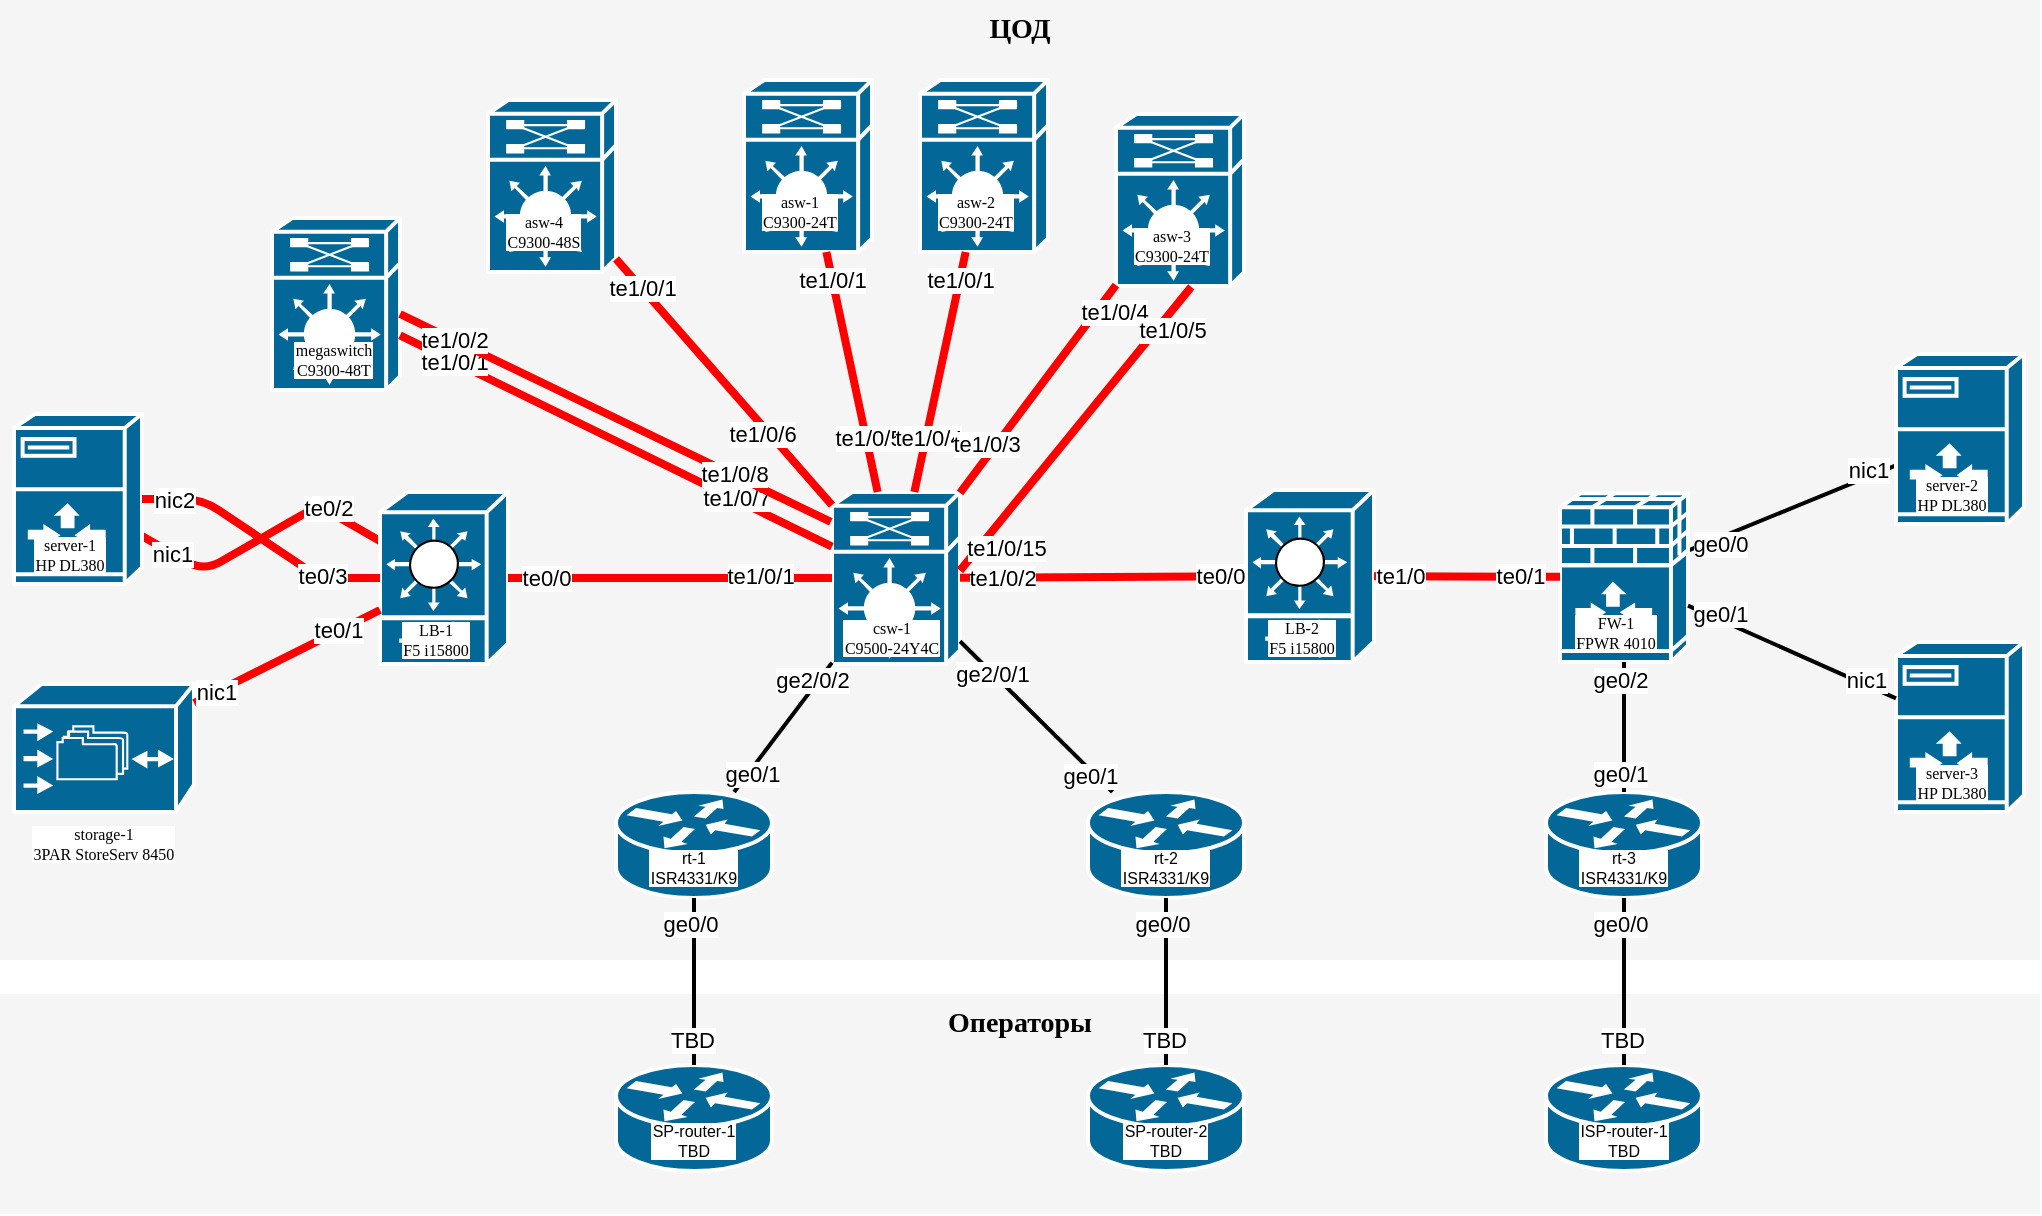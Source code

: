 <mxfile version="20.6.2" type="device"><diagram name="Page-1" id="c37626ed-c26b-45fb-9056-f9ebc6bb27b6"><mxGraphModel dx="1107" dy="545" grid="1" gridSize="10" guides="1" tooltips="1" connect="1" arrows="1" fold="1" page="1" pageScale="1" pageWidth="1169" pageHeight="827" background="none" math="0" shadow="0"><root><mxCell id="0"/><mxCell id="1" parent="0"/><mxCell id="VYZhUGUUAuglzrINPPdh-89" value="Операторы" style="whiteSpace=wrap;html=1;rounded=0;shadow=0;comic=0;strokeWidth=1;fontFamily=Verdana;fontSize=14;fillColor=#f5f5f5;strokeColor=none;verticalAlign=top;fontStyle=1;align=center;" vertex="1" parent="1"><mxGeometry x="40" y="640" width="1020" height="110" as="geometry"/></mxCell><mxCell id="1c7a67bf8fd3230f-83" value="ЦОД" style="whiteSpace=wrap;html=1;rounded=0;shadow=0;comic=0;strokeWidth=1;fontFamily=Verdana;fontSize=14;fillColor=#f5f5f5;strokeColor=none;verticalAlign=top;fontStyle=1;align=center;" parent="1" vertex="1"><mxGeometry x="40" y="143" width="1020" height="480" as="geometry"/></mxCell><object label="%Name%&#10;%Model%" Power="45" Model="C9300-24T" Power_max="250" placeholders="1" Name="asw-1" Height="1" id="1c7a67bf8fd3230f-2"><mxCell style="shape=mxgraph.cisco.misc.route_switch_processor;dashed=0;fillColor=#036897;strokeColor=#ffffff;strokeWidth=2;verticalLabelPosition=bottom;verticalAlign=top;rounded=0;shadow=0;comic=0;fontFamily=Verdana;fontSize=8;movableLabel=1;labelBackgroundColor=default;labelBorderColor=none;" parent="1" vertex="1"><mxGeometry x="412" y="183" width="64" height="86" as="geometry"><mxPoint x="-4" y="-36" as="offset"/></mxGeometry></mxCell></object><mxCell id="1c7a67bf8fd3230f-64" style="html=1;labelBackgroundColor=none;startFill=0;endArrow=none;endFill=0;strokeWidth=4;fontFamily=Verdana;fontSize=12;strokeColor=#FF0000;fillColor=#e51400;elbow=vertical;edgeStyle=isometricEdgeStyle;" parent="1" source="1c7a67bf8fd3230f-6" target="VYZhUGUUAuglzrINPPdh-29" edge="1"><mxGeometry relative="1" as="geometry"><mxPoint x="230" y="410.093" as="sourcePoint"/><mxPoint x="111" y="384.407" as="targetPoint"/></mxGeometry></mxCell><object label="%Interface%" placeholders="1" Interface="te0/2" Type="10GBaseSR" Media="MMF, Duplex LC" id="pVyVXhRQnFWiGD-vonVl-3"><mxCell style="edgeLabel;html=1;align=center;verticalAlign=middle;resizable=0;points=[];" parent="1c7a67bf8fd3230f-64" vertex="1" connectable="0"><mxGeometry x="-0.547" y="-1" relative="1" as="geometry"><mxPoint as="offset"/></mxGeometry></mxCell></object><object label="%Interface%" placeholders="1" Interface="nic1" Type="10GBaseSR" Media="MMF, Duplex LC" id="pVyVXhRQnFWiGD-vonVl-4"><mxCell style="edgeLabel;html=1;align=center;verticalAlign=middle;resizable=0;points=[];" parent="1c7a67bf8fd3230f-64" vertex="1" connectable="0"><mxGeometry x="0.75" relative="1" as="geometry"><mxPoint as="offset"/></mxGeometry></mxCell></object><object label="%Name%&#10;%Model%" placeholders="1" Power="300" Model="F5 i15800" Power_max="750" Name="LB-1" Height="1" id="1c7a67bf8fd3230f-6"><mxCell style="shape=mxgraph.cisco.switches.content_switch;dashed=0;fillColor=#036897;strokeColor=#ffffff;strokeWidth=2;verticalLabelPosition=middle;verticalAlign=middle;rounded=0;shadow=0;comic=0;fontFamily=Verdana;fontSize=8;movableLabel=1;labelBackgroundColor=default;labelPosition=center;align=center;" parent="1" vertex="1"><mxGeometry x="230" y="389" width="64" height="86" as="geometry"><mxPoint x="-4" y="31" as="offset"/></mxGeometry></mxCell></object><object label="%Name%&#10;%Model%" placeholders="1" Model="3PAR StoreServ 8450" Power="900" Power_max="1500" Name="storage-1" Height="2" id="1c7a67bf8fd3230f-8"><mxCell style="shape=mxgraph.cisco.storage.cisco_file_engine;dashed=0;fillColor=#036897;strokeColor=#ffffff;strokeWidth=2;verticalLabelPosition=bottom;verticalAlign=top;rounded=0;shadow=0;comic=0;fontFamily=Verdana;fontSize=8;movableLabel=1;labelBackgroundColor=default;" parent="1" vertex="1"><mxGeometry x="47" y="485" width="90" height="64" as="geometry"/></mxCell></object><mxCell id="1c7a67bf8fd3230f-43" style="edgeStyle=none;html=1;labelBackgroundColor=none;startFill=0;endArrow=none;endFill=0;strokeWidth=2;fontFamily=Verdana;fontSize=12;" parent="1" source="1c7a67bf8fd3230f-10" target="1c7a67bf8fd3230f-11" edge="1"><mxGeometry relative="1" as="geometry"/></mxCell><object label="%Interface%" Interface="ge0/0" Media="RJ45, UTP" Type="1000BaseT" placeholders="1" id="pVyVXhRQnFWiGD-vonVl-25"><mxCell style="edgeLabel;html=1;align=center;verticalAlign=middle;resizable=0;points=[];" parent="1c7a67bf8fd3230f-43" vertex="1" connectable="0"><mxGeometry x="-0.356" y="-3" relative="1" as="geometry"><mxPoint x="-19" y="7" as="offset"/></mxGeometry></mxCell></object><object label="%Interface%" Interface="nic1" Media="RJ45, UTP" Type="1000BaseT" placeholders="1" id="pVyVXhRQnFWiGD-vonVl-30"><mxCell style="edgeLabel;html=1;align=center;verticalAlign=middle;resizable=0;points=[];" parent="1c7a67bf8fd3230f-43" vertex="1" connectable="0"><mxGeometry x="0.566" y="-1" relative="1" as="geometry"><mxPoint x="8" y="-8" as="offset"/></mxGeometry></mxCell></object><object label="%Name%&#10;%Model%" Model="FPWR 4010" Power="300" Power_max="650" placeholders="1" Name="FW-1" Height="1" id="1c7a67bf8fd3230f-10"><mxCell style="shape=mxgraph.cisco.security.ios_firewall;dashed=0;fillColor=#036897;strokeColor=#ffffff;strokeWidth=2;verticalLabelPosition=middle;verticalAlign=middle;rounded=0;shadow=0;comic=0;fontFamily=Verdana;fontSize=8;labelBackgroundColor=default;movableLabel=1;labelPosition=center;align=center;" parent="1" vertex="1"><mxGeometry x="820" y="389" width="64" height="85" as="geometry"><mxPoint x="-4" y="28" as="offset"/></mxGeometry></mxCell></object><object label="%Name%&#10;%Model%" placeholders="1" Model="HP DL380" Power="450" Power_max="800" Name="server-2" Height="2" id="1c7a67bf8fd3230f-11"><mxCell style="shape=mxgraph.cisco.servers.server_with_router;dashed=0;fillColor=#036897;strokeColor=#ffffff;strokeWidth=2;verticalLabelPosition=middle;verticalAlign=middle;rounded=0;shadow=0;comic=0;fontFamily=Verdana;fontSize=8;labelPosition=center;align=center;labelBackgroundColor=default;movableLabel=1;" parent="1" vertex="1"><mxGeometry x="988" y="320" width="64" height="85" as="geometry"><mxPoint x="-4" y="28" as="offset"/></mxGeometry></mxCell></object><object label="%Name%&#10;%Model%" Model="ISR4331/K9" Power="60" Power_max="350" Height="1" placeholders="1" Name="rt-1" id="1c7a67bf8fd3230f-46"><mxCell style="shape=mxgraph.cisco.routers.router;dashed=0;fillColor=#036897;strokeColor=#ffffff;strokeWidth=2;verticalLabelPosition=bottom;verticalAlign=top;rounded=0;shadow=0;comic=0;fontFamily=Helvetica;fontSize=8;movableLabel=1;labelBackgroundColor=default;" parent="1" vertex="1"><mxGeometry x="348" y="539" width="78" height="53" as="geometry"><mxPoint y="-31" as="offset"/></mxGeometry></mxCell></object><object label="%Name%&#10;%Model%" Power="45" Model="C9300-24T" Power_max="250" placeholders="1" Name="asw-2" Height="1" id="VYZhUGUUAuglzrINPPdh-13"><mxCell style="shape=mxgraph.cisco.misc.route_switch_processor;dashed=0;fillColor=#036897;strokeColor=#ffffff;strokeWidth=2;verticalLabelPosition=bottom;verticalAlign=top;rounded=0;shadow=0;comic=0;fontFamily=Verdana;fontSize=8;movableLabel=1;labelBackgroundColor=default;labelBorderColor=none;html=0;" vertex="1" parent="1"><mxGeometry x="500" y="183" width="64" height="86" as="geometry"><mxPoint x="-4" y="-36" as="offset"/></mxGeometry></mxCell></object><object label="%Name%&#10;%Model%" Power="45" Model="C9300-24T" Power_max="250" placeholders="1" Name="asw-3" Height="1" id="VYZhUGUUAuglzrINPPdh-14"><mxCell style="shape=mxgraph.cisco.misc.route_switch_processor;dashed=0;fillColor=#036897;strokeColor=#ffffff;strokeWidth=2;verticalLabelPosition=bottom;verticalAlign=top;rounded=0;shadow=0;comic=0;fontFamily=Verdana;fontSize=8;movableLabel=1;labelBackgroundColor=default;labelBorderColor=none;html=0;" vertex="1" parent="1"><mxGeometry x="598" y="200" width="64" height="86" as="geometry"><mxPoint x="-4" y="-36" as="offset"/></mxGeometry></mxCell></object><object label="%Name%&#10;%Model%" Power="80" Model="C9300-48S" Power_max="250" placeholders="1" Name="asw-4" Height="1" id="VYZhUGUUAuglzrINPPdh-15"><mxCell style="shape=mxgraph.cisco.misc.route_switch_processor;dashed=0;fillColor=#036897;strokeColor=#ffffff;strokeWidth=2;verticalLabelPosition=bottom;verticalAlign=top;rounded=0;shadow=0;comic=0;fontFamily=Verdana;fontSize=8;movableLabel=1;labelBackgroundColor=default;labelBorderColor=none;html=0;" vertex="1" parent="1"><mxGeometry x="284" y="193" width="64" height="86" as="geometry"><mxPoint x="-4" y="-36" as="offset"/></mxGeometry></mxCell></object><object label="%Name%&#10;%Model%" Power="120" Model="C9500-24Y4C" Power_max="650" placeholders="1" Name="csw-1" Height="1" id="VYZhUGUUAuglzrINPPdh-16"><mxCell style="shape=mxgraph.cisco.misc.route_switch_processor;dashed=0;fillColor=#036897;strokeColor=#ffffff;strokeWidth=2;verticalLabelPosition=middle;verticalAlign=middle;rounded=0;shadow=0;comic=0;fontFamily=Verdana;fontSize=8;movableLabel=1;labelBackgroundColor=default;labelBorderColor=none;html=0;labelPosition=center;align=center;" vertex="1" parent="1"><mxGeometry x="456" y="389" width="64" height="86" as="geometry"><mxPoint x="-2" y="30" as="offset"/></mxGeometry></mxCell></object><object label="%Name%&#10;%Model%" Model="ISR4331/K9" Power="60" Power_max="350" Height="1" placeholders="1" Name="rt-2" id="VYZhUGUUAuglzrINPPdh-19"><mxCell style="shape=mxgraph.cisco.routers.router;dashed=0;fillColor=#036897;strokeColor=#ffffff;strokeWidth=2;verticalLabelPosition=bottom;verticalAlign=top;rounded=0;shadow=0;comic=0;fontFamily=Helvetica;fontSize=8;movableLabel=1;labelBackgroundColor=default;labelBorderColor=none;html=0;" vertex="1" parent="1"><mxGeometry x="584" y="539" width="78" height="53" as="geometry"><mxPoint y="-31" as="offset"/></mxGeometry></mxCell></object><object label="%Name%&#10;%Model%" Model="ISR4331/K9" Power="60" Power_max="350" Height="1" placeholders="1" Name="rt-3" id="VYZhUGUUAuglzrINPPdh-20"><mxCell style="shape=mxgraph.cisco.routers.router;dashed=0;fillColor=#036897;strokeColor=#ffffff;strokeWidth=2;verticalLabelPosition=bottom;verticalAlign=top;rounded=0;shadow=0;comic=0;fontFamily=Helvetica;fontSize=8;movableLabel=1;labelBackgroundColor=default;labelBorderColor=none;html=0;" vertex="1" parent="1"><mxGeometry x="813" y="539" width="78" height="53" as="geometry"><mxPoint y="-31" as="offset"/></mxGeometry></mxCell></object><object label="%Name%&#10;%Model%" Model="TBD" Power="TBD" Power_max="TBD" Height="TBD" placeholders="1" Name="SP-router-1" id="VYZhUGUUAuglzrINPPdh-22"><mxCell style="shape=mxgraph.cisco.routers.router;dashed=0;fillColor=#036897;strokeColor=#ffffff;strokeWidth=2;verticalLabelPosition=bottom;verticalAlign=top;rounded=0;shadow=0;comic=0;fontFamily=Helvetica;fontSize=8;movableLabel=1;labelBackgroundColor=default;labelBorderColor=none;html=0;" vertex="1" parent="1"><mxGeometry x="348" y="675.5" width="78" height="53" as="geometry"><mxPoint y="-31" as="offset"/></mxGeometry></mxCell></object><object label="%Name%&#10;%Model%" Model="TBD" Power="TBD" Power_max="TBD" Height="TBD" placeholders="1" Name="SP-router-2" id="VYZhUGUUAuglzrINPPdh-23"><mxCell style="shape=mxgraph.cisco.routers.router;dashed=0;fillColor=#036897;strokeColor=#ffffff;strokeWidth=2;verticalLabelPosition=bottom;verticalAlign=top;rounded=0;shadow=0;comic=0;fontFamily=Helvetica;fontSize=8;movableLabel=1;labelBackgroundColor=default;labelBorderColor=none;html=0;" vertex="1" parent="1"><mxGeometry x="584" y="675.5" width="78" height="53" as="geometry"><mxPoint y="-31" as="offset"/></mxGeometry></mxCell></object><object label="%Name%&#10;%Model%" Model="TBD" Power="TBD" Power_max="TBD" Height="TBD" placeholders="1" Name="ISP-router-1" id="VYZhUGUUAuglzrINPPdh-24"><mxCell style="shape=mxgraph.cisco.routers.router;dashed=0;fillColor=#036897;strokeColor=#ffffff;strokeWidth=2;verticalLabelPosition=bottom;verticalAlign=top;rounded=0;shadow=0;comic=0;fontFamily=Helvetica;fontSize=8;movableLabel=1;labelBackgroundColor=default;labelBorderColor=none;html=0;" vertex="1" parent="1"><mxGeometry x="813" y="675.5" width="78" height="53" as="geometry"><mxPoint y="-31" as="offset"/></mxGeometry></mxCell></object><object label="%Name%&#10;%Model%" placeholders="1" Power="300" Model="F5 i15800" Power_max="750" Name="LB-2" Height="1" id="VYZhUGUUAuglzrINPPdh-25"><mxCell style="shape=mxgraph.cisco.switches.content_switch;dashed=0;fillColor=#036897;strokeColor=#ffffff;strokeWidth=2;verticalLabelPosition=middle;verticalAlign=middle;rounded=0;shadow=0;comic=0;fontFamily=Verdana;fontSize=8;movableLabel=1;labelBackgroundColor=default;labelPosition=center;align=center;" vertex="1" parent="1"><mxGeometry x="663" y="388" width="64" height="86" as="geometry"><mxPoint x="-4" y="31" as="offset"/></mxGeometry></mxCell></object><object label="%Name%&#10;%Model%" placeholders="1" Model="HP DL380" Power="450" Power_max="800" Name="server-3" Height="2" id="VYZhUGUUAuglzrINPPdh-27"><mxCell style="shape=mxgraph.cisco.servers.server_with_router;dashed=0;fillColor=#036897;strokeColor=#ffffff;strokeWidth=2;verticalLabelPosition=middle;verticalAlign=middle;rounded=0;shadow=0;comic=0;fontFamily=Verdana;fontSize=8;labelPosition=center;align=center;labelBackgroundColor=default;movableLabel=1;" vertex="1" parent="1"><mxGeometry x="988" y="464.0" width="64" height="85" as="geometry"><mxPoint x="-4" y="28" as="offset"/></mxGeometry></mxCell></object><object label="%Name%&#10;%Model%" Power="80" Model="C9300-48T" Power_max="450" placeholders="1" Name="megaswitch" Height="1" id="VYZhUGUUAuglzrINPPdh-28"><mxCell style="shape=mxgraph.cisco.misc.route_switch_processor;dashed=0;fillColor=#036897;strokeColor=#ffffff;strokeWidth=2;verticalLabelPosition=middle;verticalAlign=middle;rounded=0;shadow=0;comic=0;fontFamily=Verdana;fontSize=8;movableLabel=1;labelBackgroundColor=default;labelBorderColor=none;html=0;labelPosition=center;align=center;" vertex="1" parent="1"><mxGeometry x="176" y="252" width="64" height="86" as="geometry"><mxPoint x="-1" y="28" as="offset"/></mxGeometry></mxCell></object><object label="%Name%&#10;%Model%" placeholders="1" Model="HP DL380" Power="450" Power_max="800" Name="server-1" Height="2" id="VYZhUGUUAuglzrINPPdh-29"><mxCell style="shape=mxgraph.cisco.servers.server_with_router;dashed=0;fillColor=#036897;strokeColor=#ffffff;strokeWidth=2;verticalLabelPosition=middle;verticalAlign=middle;rounded=0;shadow=0;comic=0;fontFamily=Verdana;fontSize=8;labelPosition=center;align=center;labelBackgroundColor=default;movableLabel=1;labelBorderColor=none;html=0;" vertex="1" parent="1"><mxGeometry x="47" y="350.0" width="64" height="85" as="geometry"><mxPoint x="-4" y="28" as="offset"/></mxGeometry></mxCell></object><mxCell id="VYZhUGUUAuglzrINPPdh-33" style="edgeStyle=none;html=1;labelBackgroundColor=none;startFill=0;endArrow=none;endFill=0;strokeWidth=4;fontFamily=Verdana;fontSize=12;strokeColor=#FF0000;fillColor=#e51400;rounded=0;" edge="1" parent="1" source="1c7a67bf8fd3230f-6" target="1c7a67bf8fd3230f-8"><mxGeometry relative="1" as="geometry"><mxPoint x="280" y="513.406" as="sourcePoint"/><mxPoint x="142" y="513" as="targetPoint"/></mxGeometry></mxCell><object label="%Interface%" placeholders="1" Interface="te0/1" Type="10GBaseSR" Media="MMF, Duplex LC" id="VYZhUGUUAuglzrINPPdh-34"><mxCell style="edgeLabel;html=1;align=center;verticalAlign=middle;resizable=0;points=[];labelBackgroundColor=default;labelBorderColor=none;fontFamily=Helvetica;fontSize=11;" vertex="1" connectable="0" parent="VYZhUGUUAuglzrINPPdh-33"><mxGeometry x="-0.547" y="-1" relative="1" as="geometry"><mxPoint as="offset"/></mxGeometry></mxCell></object><object label="%Interface%" placeholders="1" Interface="nic1" Type="10GBaseSR" Media="MMF, Duplex LC" id="VYZhUGUUAuglzrINPPdh-35"><mxCell style="edgeLabel;html=1;align=center;verticalAlign=middle;resizable=0;points=[];labelBackgroundColor=default;labelBorderColor=none;fontFamily=Helvetica;fontSize=11;" vertex="1" connectable="0" parent="VYZhUGUUAuglzrINPPdh-33"><mxGeometry x="0.767" relative="1" as="geometry"><mxPoint as="offset"/></mxGeometry></mxCell></object><mxCell id="VYZhUGUUAuglzrINPPdh-36" style="edgeStyle=none;html=1;labelBackgroundColor=none;startFill=0;endArrow=none;endFill=0;strokeWidth=4;fontFamily=Verdana;fontSize=12;strokeColor=#FF0000;fillColor=#e51400;rounded=0;entryX=1;entryY=0.5;entryDx=0;entryDy=0;entryPerimeter=0;exitX=0;exitY=0.5;exitDx=0;exitDy=0;exitPerimeter=0;" edge="1" parent="1" source="VYZhUGUUAuglzrINPPdh-16" target="1c7a67bf8fd3230f-6"><mxGeometry relative="1" as="geometry"><mxPoint x="456.384" y="449.008" as="sourcePoint"/><mxPoint x="295.024" y="413.834" as="targetPoint"/></mxGeometry></mxCell><object label="%Interface%" placeholders="1" Interface="te1/0/1" Type="10GBaseSR" Media="MMF, Duplex LC" id="VYZhUGUUAuglzrINPPdh-37"><mxCell style="edgeLabel;html=1;align=center;verticalAlign=middle;resizable=0;points=[];labelBackgroundColor=default;labelBorderColor=none;fontFamily=Helvetica;fontSize=11;" vertex="1" connectable="0" parent="VYZhUGUUAuglzrINPPdh-36"><mxGeometry x="-0.547" y="-1" relative="1" as="geometry"><mxPoint as="offset"/></mxGeometry></mxCell></object><object label="%Interface%" placeholders="1" Interface="te0/0" Type="10GBaseSR" Media="MMF, Duplex LC" id="VYZhUGUUAuglzrINPPdh-38"><mxCell style="edgeLabel;html=1;align=center;verticalAlign=middle;resizable=0;points=[];labelBackgroundColor=default;labelBorderColor=none;fontFamily=Helvetica;fontSize=11;" vertex="1" connectable="0" parent="VYZhUGUUAuglzrINPPdh-36"><mxGeometry x="0.767" relative="1" as="geometry"><mxPoint as="offset"/></mxGeometry></mxCell></object><mxCell id="VYZhUGUUAuglzrINPPdh-39" style="edgeStyle=none;html=1;labelBackgroundColor=none;startFill=0;endArrow=none;endFill=0;strokeWidth=4;fontFamily=Verdana;fontSize=12;strokeColor=#FF0000;fillColor=#e51400;rounded=0;" edge="1" parent="1" source="VYZhUGUUAuglzrINPPdh-16" target="VYZhUGUUAuglzrINPPdh-28"><mxGeometry relative="1" as="geometry"><mxPoint x="394" y="393.406" as="sourcePoint"/><mxPoint x="256" y="393" as="targetPoint"/></mxGeometry></mxCell><object label="%Interface%" placeholders="1" Interface="te1/0/7" Type="10GBaseSR" Media="MMF, Duplex LC" id="VYZhUGUUAuglzrINPPdh-40"><mxCell style="edgeLabel;html=1;align=center;verticalAlign=middle;resizable=0;points=[];labelBackgroundColor=default;labelBorderColor=none;fontFamily=Helvetica;fontSize=11;" vertex="1" connectable="0" parent="VYZhUGUUAuglzrINPPdh-39"><mxGeometry x="-0.547" y="-1" relative="1" as="geometry"><mxPoint as="offset"/></mxGeometry></mxCell></object><object label="%Interface%" placeholders="1" Interface="te1/0/1" Type="10GBaseSR" Media="MMF, Duplex LC" id="VYZhUGUUAuglzrINPPdh-41"><mxCell style="edgeLabel;html=1;align=center;verticalAlign=middle;resizable=0;points=[];labelBackgroundColor=default;labelBorderColor=none;fontFamily=Helvetica;fontSize=11;" vertex="1" connectable="0" parent="VYZhUGUUAuglzrINPPdh-39"><mxGeometry x="0.75" relative="1" as="geometry"><mxPoint as="offset"/></mxGeometry></mxCell></object><mxCell id="VYZhUGUUAuglzrINPPdh-42" style="edgeStyle=none;html=1;labelBackgroundColor=none;startFill=0;endArrow=none;endFill=0;strokeWidth=4;fontFamily=Verdana;fontSize=12;strokeColor=#FF0000;fillColor=#e51400;rounded=0;" edge="1" parent="1" source="VYZhUGUUAuglzrINPPdh-16" target="VYZhUGUUAuglzrINPPdh-15"><mxGeometry relative="1" as="geometry"><mxPoint x="406" y="343" as="sourcePoint"/><mxPoint x="306" y="313" as="targetPoint"/></mxGeometry></mxCell><object label="%Interface%" placeholders="1" Interface="te1/0/6" Type="10GBaseSR" Media="MMF, Duplex LC" id="VYZhUGUUAuglzrINPPdh-43"><mxCell style="edgeLabel;html=1;align=center;verticalAlign=middle;resizable=0;points=[];labelBackgroundColor=default;labelBorderColor=none;fontFamily=Helvetica;fontSize=11;" vertex="1" connectable="0" parent="VYZhUGUUAuglzrINPPdh-42"><mxGeometry x="-0.547" y="-1" relative="1" as="geometry"><mxPoint x="-12" y="-7" as="offset"/></mxGeometry></mxCell></object><object label="%Interface%" placeholders="1" Interface="te1/0/1" Type="10GBaseSR" Media="MMF, Duplex LC" id="VYZhUGUUAuglzrINPPdh-44"><mxCell style="edgeLabel;html=1;align=center;verticalAlign=middle;resizable=0;points=[];labelBackgroundColor=default;labelBorderColor=none;fontFamily=Helvetica;fontSize=11;" vertex="1" connectable="0" parent="VYZhUGUUAuglzrINPPdh-42"><mxGeometry x="0.767" relative="1" as="geometry"><mxPoint as="offset"/></mxGeometry></mxCell></object><mxCell id="VYZhUGUUAuglzrINPPdh-45" style="edgeStyle=none;html=1;labelBackgroundColor=none;startFill=0;endArrow=none;endFill=0;strokeWidth=4;fontFamily=Verdana;fontSize=12;strokeColor=#FF0000;fillColor=#e51400;rounded=0;" edge="1" parent="1" source="VYZhUGUUAuglzrINPPdh-16" target="1c7a67bf8fd3230f-2"><mxGeometry relative="1" as="geometry"><mxPoint x="454" y="323.406" as="sourcePoint"/><mxPoint x="316" y="323" as="targetPoint"/></mxGeometry></mxCell><object label="%Interface%" placeholders="1" Interface="te1/0/5" Type="10GBaseSR" Media="MMF, Duplex LC" id="VYZhUGUUAuglzrINPPdh-46"><mxCell style="edgeLabel;html=1;align=center;verticalAlign=middle;resizable=0;points=[];labelBackgroundColor=default;labelBorderColor=none;fontFamily=Helvetica;fontSize=11;" vertex="1" connectable="0" parent="VYZhUGUUAuglzrINPPdh-45"><mxGeometry x="-0.547" y="-1" relative="1" as="geometry"><mxPoint as="offset"/></mxGeometry></mxCell></object><object label="%Interface%" placeholders="1" Interface="te1/0/1" Type="10GBaseSR" Media="MMF, Duplex LC" id="VYZhUGUUAuglzrINPPdh-47"><mxCell style="edgeLabel;html=1;align=center;verticalAlign=middle;resizable=0;points=[];labelBackgroundColor=default;labelBorderColor=none;fontFamily=Helvetica;fontSize=11;" vertex="1" connectable="0" parent="VYZhUGUUAuglzrINPPdh-45"><mxGeometry x="0.767" relative="1" as="geometry"><mxPoint as="offset"/></mxGeometry></mxCell></object><mxCell id="VYZhUGUUAuglzrINPPdh-48" style="edgeStyle=none;html=1;labelBackgroundColor=none;startFill=0;endArrow=none;endFill=0;strokeWidth=4;fontFamily=Verdana;fontSize=12;strokeColor=#FF0000;fillColor=#e51400;rounded=0;" edge="1" parent="1" source="VYZhUGUUAuglzrINPPdh-16" target="VYZhUGUUAuglzrINPPdh-13"><mxGeometry relative="1" as="geometry"><mxPoint x="506" y="393" as="sourcePoint"/><mxPoint x="486" y="323" as="targetPoint"/></mxGeometry></mxCell><object label="%Interface%" placeholders="1" Interface="te1/0/4" Type="10GBaseSR" Media="MMF, Duplex LC" id="VYZhUGUUAuglzrINPPdh-49"><mxCell style="edgeLabel;html=1;align=center;verticalAlign=middle;resizable=0;points=[];labelBackgroundColor=default;labelBorderColor=none;fontFamily=Helvetica;fontSize=11;" vertex="1" connectable="0" parent="VYZhUGUUAuglzrINPPdh-48"><mxGeometry x="-0.547" y="-1" relative="1" as="geometry"><mxPoint as="offset"/></mxGeometry></mxCell></object><object label="%Interface%" placeholders="1" Interface="te1/0/1" Type="10GBaseSR" Media="MMF, Duplex LC" id="VYZhUGUUAuglzrINPPdh-50"><mxCell style="edgeLabel;html=1;align=center;verticalAlign=middle;resizable=0;points=[];labelBackgroundColor=default;labelBorderColor=none;fontFamily=Helvetica;fontSize=11;" vertex="1" connectable="0" parent="VYZhUGUUAuglzrINPPdh-48"><mxGeometry x="0.767" relative="1" as="geometry"><mxPoint as="offset"/></mxGeometry></mxCell></object><mxCell id="VYZhUGUUAuglzrINPPdh-51" style="edgeStyle=none;html=1;labelBackgroundColor=none;startFill=0;endArrow=none;endFill=0;strokeWidth=4;fontFamily=Verdana;fontSize=12;strokeColor=#FF0000;fillColor=#e51400;rounded=0;" edge="1" parent="1" source="VYZhUGUUAuglzrINPPdh-14" target="VYZhUGUUAuglzrINPPdh-16"><mxGeometry relative="1" as="geometry"><mxPoint x="744" y="373.406" as="sourcePoint"/><mxPoint x="606" y="373" as="targetPoint"/></mxGeometry></mxCell><object label="%Interface%" placeholders="1" Interface="te1/0/4" Type="10GBaseSR" Media="MMF, Duplex LC" id="VYZhUGUUAuglzrINPPdh-52"><mxCell style="edgeLabel;html=1;align=center;verticalAlign=middle;resizable=0;points=[];labelBackgroundColor=default;labelBorderColor=none;fontFamily=Helvetica;fontSize=11;" vertex="1" connectable="0" parent="VYZhUGUUAuglzrINPPdh-51"><mxGeometry x="-0.547" y="-1" relative="1" as="geometry"><mxPoint x="17" y="-10" as="offset"/></mxGeometry></mxCell></object><object label="%Interface%" placeholders="1" Interface="te1/0/3" Type="10GBaseSR" Media="MMF, Duplex LC" id="VYZhUGUUAuglzrINPPdh-53"><mxCell style="edgeLabel;html=1;align=center;verticalAlign=middle;resizable=0;points=[];labelBackgroundColor=default;labelBorderColor=none;fontFamily=Helvetica;fontSize=11;" vertex="1" connectable="0" parent="VYZhUGUUAuglzrINPPdh-51"><mxGeometry x="0.767" relative="1" as="geometry"><mxPoint x="4" y="-12" as="offset"/></mxGeometry></mxCell></object><mxCell id="VYZhUGUUAuglzrINPPdh-54" style="edgeStyle=none;html=1;labelBackgroundColor=none;startFill=0;endArrow=none;endFill=0;strokeWidth=4;fontFamily=Verdana;fontSize=12;strokeColor=#FF0000;fillColor=#e51400;rounded=0;" edge="1" parent="1" source="VYZhUGUUAuglzrINPPdh-25" target="VYZhUGUUAuglzrINPPdh-16"><mxGeometry relative="1" as="geometry"><mxPoint x="674" y="423.406" as="sourcePoint"/><mxPoint x="536" y="423" as="targetPoint"/></mxGeometry></mxCell><object label="%Interface%" placeholders="1" Interface="te0/0" Type="10GBaseSR" Media="MMF, Duplex LC" id="VYZhUGUUAuglzrINPPdh-55"><mxCell style="edgeLabel;html=1;align=center;verticalAlign=middle;resizable=0;points=[];labelBackgroundColor=default;labelBorderColor=none;fontFamily=Helvetica;fontSize=11;" vertex="1" connectable="0" parent="VYZhUGUUAuglzrINPPdh-54"><mxGeometry x="-0.547" y="-1" relative="1" as="geometry"><mxPoint x="19" as="offset"/></mxGeometry></mxCell></object><object label="%Interface%" placeholders="1" Interface="te1/0/2" Type="10GBaseSR" Media="MMF, Duplex LC" id="VYZhUGUUAuglzrINPPdh-56"><mxCell style="edgeLabel;html=1;align=center;verticalAlign=middle;resizable=0;points=[];labelBackgroundColor=default;labelBorderColor=none;fontFamily=Helvetica;fontSize=11;" vertex="1" connectable="0" parent="VYZhUGUUAuglzrINPPdh-54"><mxGeometry x="0.767" relative="1" as="geometry"><mxPoint x="4" as="offset"/></mxGeometry></mxCell></object><mxCell id="VYZhUGUUAuglzrINPPdh-57" style="edgeStyle=none;html=1;labelBackgroundColor=none;startFill=0;endArrow=none;endFill=0;strokeWidth=4;fontFamily=Verdana;fontSize=12;strokeColor=#FF0000;fillColor=#e51400;rounded=0;" edge="1" parent="1" source="1c7a67bf8fd3230f-10" target="VYZhUGUUAuglzrINPPdh-25"><mxGeometry relative="1" as="geometry"><mxPoint x="871" y="363.406" as="sourcePoint"/><mxPoint x="733" y="363" as="targetPoint"/></mxGeometry></mxCell><object label="%Interface%" placeholders="1" Interface="te0/1" Type="10GBaseSR" Media="MMF, Duplex LC" id="VYZhUGUUAuglzrINPPdh-58"><mxCell style="edgeLabel;html=1;align=center;verticalAlign=middle;resizable=0;points=[];labelBackgroundColor=default;labelBorderColor=none;fontFamily=Helvetica;fontSize=11;" vertex="1" connectable="0" parent="VYZhUGUUAuglzrINPPdh-57"><mxGeometry x="-0.547" y="-1" relative="1" as="geometry"><mxPoint x="1" as="offset"/></mxGeometry></mxCell></object><object label="%Interface%" placeholders="1" Interface="te1/0" Type="10GBaseSR" Media="MMF, Duplex LC" id="VYZhUGUUAuglzrINPPdh-59"><mxCell style="edgeLabel;html=1;align=center;verticalAlign=middle;resizable=0;points=[];labelBackgroundColor=default;labelBorderColor=none;fontFamily=Helvetica;fontSize=11;" vertex="1" connectable="0" parent="VYZhUGUUAuglzrINPPdh-57"><mxGeometry x="0.767" relative="1" as="geometry"><mxPoint x="2" as="offset"/></mxGeometry></mxCell></object><mxCell id="VYZhUGUUAuglzrINPPdh-60" style="edgeStyle=none;html=1;labelBackgroundColor=none;startFill=0;endArrow=none;endFill=0;strokeWidth=2;fontFamily=Verdana;fontSize=12;" edge="1" parent="1" source="1c7a67bf8fd3230f-10" target="VYZhUGUUAuglzrINPPdh-27"><mxGeometry relative="1" as="geometry"><mxPoint x="930" y="583" as="sourcePoint"/><mxPoint x="1044" y="583.64" as="targetPoint"/></mxGeometry></mxCell><object label="%Interface%" Interface="ge0/1" Media="RJ45, UTP" Type="1000BaseT" placeholders="1" id="VYZhUGUUAuglzrINPPdh-61"><mxCell style="edgeLabel;html=1;align=center;verticalAlign=middle;resizable=0;points=[];" vertex="1" connectable="0" parent="VYZhUGUUAuglzrINPPdh-60"><mxGeometry x="-0.356" y="-3" relative="1" as="geometry"><mxPoint x="-16" y="-14" as="offset"/></mxGeometry></mxCell></object><object label="%Interface%" Interface="nic1" Media="RJ45, UTP" Type="1000BaseT" placeholders="1" id="VYZhUGUUAuglzrINPPdh-62"><mxCell style="edgeLabel;html=1;align=center;verticalAlign=middle;resizable=0;points=[];" vertex="1" connectable="0" parent="VYZhUGUUAuglzrINPPdh-60"><mxGeometry x="0.566" y="-1" relative="1" as="geometry"><mxPoint x="8" as="offset"/></mxGeometry></mxCell></object><mxCell id="VYZhUGUUAuglzrINPPdh-63" style="edgeStyle=none;html=1;labelBackgroundColor=none;startFill=0;endArrow=none;endFill=0;strokeWidth=2;fontFamily=Verdana;fontSize=12;" edge="1" parent="1" source="VYZhUGUUAuglzrINPPdh-20" target="1c7a67bf8fd3230f-10"><mxGeometry relative="1" as="geometry"><mxPoint x="920" y="573" as="sourcePoint"/><mxPoint x="1034" y="573.64" as="targetPoint"/></mxGeometry></mxCell><object label="%Interface%" Interface="ge0/1" Media="RJ45, UTP" Type="1000BaseT" placeholders="1" id="VYZhUGUUAuglzrINPPdh-64"><mxCell style="edgeLabel;html=1;align=center;verticalAlign=middle;resizable=0;points=[];" vertex="1" connectable="0" parent="VYZhUGUUAuglzrINPPdh-63"><mxGeometry x="-0.356" y="-3" relative="1" as="geometry"><mxPoint x="-5" y="12" as="offset"/></mxGeometry></mxCell></object><object label="%Interface%" Interface="ge0/2" Media="RJ45, UTP" Type="1000BaseT" placeholders="1" id="VYZhUGUUAuglzrINPPdh-65"><mxCell style="edgeLabel;html=1;align=center;verticalAlign=middle;resizable=0;points=[];" vertex="1" connectable="0" parent="VYZhUGUUAuglzrINPPdh-63"><mxGeometry x="0.566" y="-1" relative="1" as="geometry"><mxPoint x="-3" y="-5" as="offset"/></mxGeometry></mxCell></object><mxCell id="VYZhUGUUAuglzrINPPdh-66" style="edgeStyle=none;html=1;labelBackgroundColor=none;startFill=0;endArrow=none;endFill=0;strokeWidth=2;fontFamily=Verdana;fontSize=12;" edge="1" parent="1" source="VYZhUGUUAuglzrINPPdh-20" target="VYZhUGUUAuglzrINPPdh-24"><mxGeometry relative="1" as="geometry"><mxPoint x="950" y="663" as="sourcePoint"/><mxPoint x="1064" y="663.64" as="targetPoint"/></mxGeometry></mxCell><object label="%Interface%" Interface="ge0/0" Media="RJ45, UTP" Type="1000BaseT" placeholders="1" id="VYZhUGUUAuglzrINPPdh-67"><mxCell style="edgeLabel;html=1;align=center;verticalAlign=middle;resizable=0;points=[];" vertex="1" connectable="0" parent="VYZhUGUUAuglzrINPPdh-66"><mxGeometry x="-0.356" y="-3" relative="1" as="geometry"><mxPoint x="1" y="-14" as="offset"/></mxGeometry></mxCell></object><object label="%Interface%" Interface="TBD" Media="RJ45, UTP" Type="1000BaseT" placeholders="1" id="VYZhUGUUAuglzrINPPdh-68"><mxCell style="edgeLabel;html=1;align=center;verticalAlign=middle;resizable=0;points=[];" vertex="1" connectable="0" parent="VYZhUGUUAuglzrINPPdh-66"><mxGeometry x="0.566" y="-1" relative="1" as="geometry"><mxPoint y="5" as="offset"/></mxGeometry></mxCell></object><mxCell id="VYZhUGUUAuglzrINPPdh-69" style="edgeStyle=none;html=1;labelBackgroundColor=none;startFill=0;endArrow=none;endFill=0;strokeWidth=2;fontFamily=Verdana;fontSize=12;" edge="1" parent="1" source="VYZhUGUUAuglzrINPPdh-19" target="VYZhUGUUAuglzrINPPdh-23"><mxGeometry relative="1" as="geometry"><mxPoint x="938" y="602" as="sourcePoint"/><mxPoint x="716" y="663" as="targetPoint"/></mxGeometry></mxCell><object label="%Interface%" Interface="ge0/0" Media="RJ45, UTP" Type="1000BaseT" placeholders="1" id="VYZhUGUUAuglzrINPPdh-70"><mxCell style="edgeLabel;html=1;align=center;verticalAlign=middle;resizable=0;points=[];" vertex="1" connectable="0" parent="VYZhUGUUAuglzrINPPdh-69"><mxGeometry x="-0.356" y="-3" relative="1" as="geometry"><mxPoint x="1" y="-14" as="offset"/></mxGeometry></mxCell></object><object label="%Interface%" Interface="TBD" Media="RJ45, UTP" Type="1000BaseT" placeholders="1" id="VYZhUGUUAuglzrINPPdh-71"><mxCell style="edgeLabel;html=1;align=center;verticalAlign=middle;resizable=0;points=[];" vertex="1" connectable="0" parent="VYZhUGUUAuglzrINPPdh-69"><mxGeometry x="0.566" y="-1" relative="1" as="geometry"><mxPoint y="5" as="offset"/></mxGeometry></mxCell></object><mxCell id="VYZhUGUUAuglzrINPPdh-72" style="edgeStyle=none;html=1;labelBackgroundColor=none;startFill=0;endArrow=none;endFill=0;strokeWidth=2;fontFamily=Verdana;fontSize=12;" edge="1" parent="1" source="1c7a67bf8fd3230f-46" target="VYZhUGUUAuglzrINPPdh-22"><mxGeometry relative="1" as="geometry"><mxPoint x="476" y="633" as="sourcePoint"/><mxPoint x="476" y="695.5" as="targetPoint"/></mxGeometry></mxCell><object label="%Interface%" Interface="ge0/0" Media="RJ45, UTP" Type="1000BaseT" placeholders="1" id="VYZhUGUUAuglzrINPPdh-73"><mxCell style="edgeLabel;html=1;align=center;verticalAlign=middle;resizable=0;points=[];" vertex="1" connectable="0" parent="VYZhUGUUAuglzrINPPdh-72"><mxGeometry x="-0.356" y="-3" relative="1" as="geometry"><mxPoint x="1" y="-14" as="offset"/></mxGeometry></mxCell></object><object label="%Interface%" Interface="TBD" Media="RJ45, UTP" Type="1000BaseT" placeholders="1" id="VYZhUGUUAuglzrINPPdh-74"><mxCell style="edgeLabel;html=1;align=center;verticalAlign=middle;resizable=0;points=[];" vertex="1" connectable="0" parent="VYZhUGUUAuglzrINPPdh-72"><mxGeometry x="0.566" y="-1" relative="1" as="geometry"><mxPoint y="5" as="offset"/></mxGeometry></mxCell></object><mxCell id="VYZhUGUUAuglzrINPPdh-75" style="edgeStyle=none;html=1;labelBackgroundColor=none;startFill=0;endArrow=none;endFill=0;strokeWidth=2;fontFamily=Verdana;fontSize=12;" edge="1" parent="1" source="VYZhUGUUAuglzrINPPdh-16" target="VYZhUGUUAuglzrINPPdh-19"><mxGeometry relative="1" as="geometry"><mxPoint x="576" y="473" as="sourcePoint"/><mxPoint x="690" y="473.64" as="targetPoint"/></mxGeometry></mxCell><object label="%Interface%" Interface="ge2/0/1" Media="RJ45, UTP" Type="1000BaseT" placeholders="1" id="VYZhUGUUAuglzrINPPdh-76"><mxCell style="edgeLabel;html=1;align=center;verticalAlign=middle;resizable=0;points=[];" vertex="1" connectable="0" parent="VYZhUGUUAuglzrINPPdh-75"><mxGeometry x="-0.356" y="-3" relative="1" as="geometry"><mxPoint x="-7" y="-10" as="offset"/></mxGeometry></mxCell></object><object label="%Interface%" Interface="ge0/1" Media="RJ45, UTP" Type="1000BaseT" placeholders="1" id="VYZhUGUUAuglzrINPPdh-77"><mxCell style="edgeLabel;html=1;align=center;verticalAlign=middle;resizable=0;points=[];" vertex="1" connectable="0" parent="VYZhUGUUAuglzrINPPdh-75"><mxGeometry x="0.566" y="-1" relative="1" as="geometry"><mxPoint x="6" y="7" as="offset"/></mxGeometry></mxCell></object><mxCell id="VYZhUGUUAuglzrINPPdh-78" style="edgeStyle=none;html=1;labelBackgroundColor=none;startFill=0;endArrow=none;endFill=0;strokeWidth=2;fontFamily=Verdana;fontSize=12;" edge="1" parent="1" source="1c7a67bf8fd3230f-46" target="VYZhUGUUAuglzrINPPdh-16"><mxGeometry relative="1" as="geometry"><mxPoint x="436" y="543" as="sourcePoint"/><mxPoint x="550" y="543.64" as="targetPoint"/></mxGeometry></mxCell><object label="%Interface%" Interface="ge0/1" Media="RJ45, UTP" Type="1000BaseT" placeholders="1" id="VYZhUGUUAuglzrINPPdh-79"><mxCell style="edgeLabel;html=1;align=center;verticalAlign=middle;resizable=0;points=[];" vertex="1" connectable="0" parent="VYZhUGUUAuglzrINPPdh-78"><mxGeometry x="-0.356" y="-3" relative="1" as="geometry"><mxPoint x="-9" y="10" as="offset"/></mxGeometry></mxCell></object><object label="%Interface%" Interface="ge2/0/2" Media="RJ45, UTP" Type="1000BaseT" placeholders="1" id="VYZhUGUUAuglzrINPPdh-80"><mxCell style="edgeLabel;html=1;align=center;verticalAlign=middle;resizable=0;points=[];" vertex="1" connectable="0" parent="VYZhUGUUAuglzrINPPdh-78"><mxGeometry x="0.566" y="-1" relative="1" as="geometry"><mxPoint y="-6" as="offset"/></mxGeometry></mxCell></object><mxCell id="VYZhUGUUAuglzrINPPdh-81" style="html=1;labelBackgroundColor=none;startFill=0;endArrow=none;endFill=0;strokeWidth=4;fontFamily=Verdana;fontSize=12;strokeColor=#FF0000;fillColor=#e51400;elbow=vertical;edgeStyle=entityRelationEdgeStyle;jumpStyle=none;rounded=1;" edge="1" parent="1" source="1c7a67bf8fd3230f-6" target="VYZhUGUUAuglzrINPPdh-29"><mxGeometry relative="1" as="geometry"><mxPoint x="230" y="403.093" as="sourcePoint"/><mxPoint x="111.0" y="377.407" as="targetPoint"/></mxGeometry></mxCell><object label="%Interface%" placeholders="1" Interface="te0/3" Type="10GBaseSR" Media="MMF, Duplex LC" id="VYZhUGUUAuglzrINPPdh-82"><mxCell style="edgeLabel;html=1;align=center;verticalAlign=middle;resizable=0;points=[];labelBackgroundColor=default;labelBorderColor=none;fontFamily=Helvetica;fontSize=11;" vertex="1" connectable="0" parent="VYZhUGUUAuglzrINPPdh-81"><mxGeometry x="-0.547" y="-1" relative="1" as="geometry"><mxPoint as="offset"/></mxGeometry></mxCell></object><object label="%Interface%" placeholders="1" Interface="nic2" Type="10GBaseSR" Media="MMF, Duplex LC" id="VYZhUGUUAuglzrINPPdh-83"><mxCell style="edgeLabel;html=1;align=center;verticalAlign=middle;resizable=0;points=[];labelBackgroundColor=default;labelBorderColor=none;fontFamily=Helvetica;fontSize=11;" vertex="1" connectable="0" parent="VYZhUGUUAuglzrINPPdh-81"><mxGeometry x="0.767" relative="1" as="geometry"><mxPoint as="offset"/></mxGeometry></mxCell></object><mxCell id="VYZhUGUUAuglzrINPPdh-86" style="edgeStyle=none;html=1;labelBackgroundColor=none;startFill=0;endArrow=none;endFill=0;strokeWidth=4;fontFamily=Verdana;fontSize=12;strokeColor=#FF0000;fillColor=#e51400;rounded=0;entryX=1;entryY=0.558;entryDx=0;entryDy=0;entryPerimeter=0;exitX=-0.009;exitY=0.174;exitDx=0;exitDy=0;exitPerimeter=0;" edge="1" parent="1" source="VYZhUGUUAuglzrINPPdh-16" target="VYZhUGUUAuglzrINPPdh-28"><mxGeometry relative="1" as="geometry"><mxPoint x="456" y="388.003" as="sourcePoint"/><mxPoint x="240" y="282.317" as="targetPoint"/></mxGeometry></mxCell><object label="%Interface%" placeholders="1" Interface="te1/0/8" Type="10GBaseSR" Media="MMF, Duplex LC" id="VYZhUGUUAuglzrINPPdh-87"><mxCell style="edgeLabel;html=1;align=center;verticalAlign=middle;resizable=0;points=[];labelBackgroundColor=default;labelBorderColor=none;fontFamily=Helvetica;fontSize=11;" vertex="1" connectable="0" parent="VYZhUGUUAuglzrINPPdh-86"><mxGeometry x="-0.547" y="-1" relative="1" as="geometry"><mxPoint as="offset"/></mxGeometry></mxCell></object><object label="%Interface%" placeholders="1" Interface="te1/0/2" Type="10GBaseSR" Media="MMF, Duplex LC" id="VYZhUGUUAuglzrINPPdh-88"><mxCell style="edgeLabel;html=1;align=center;verticalAlign=middle;resizable=0;points=[];labelBackgroundColor=default;labelBorderColor=none;fontFamily=Helvetica;fontSize=11;" vertex="1" connectable="0" parent="VYZhUGUUAuglzrINPPdh-86"><mxGeometry x="0.75" relative="1" as="geometry"><mxPoint as="offset"/></mxGeometry></mxCell></object><mxCell id="VYZhUGUUAuglzrINPPdh-90" style="edgeStyle=none;html=1;labelBackgroundColor=none;startFill=0;endArrow=none;endFill=0;strokeWidth=4;fontFamily=Verdana;fontSize=12;strokeColor=#FF0000;fillColor=#e51400;rounded=0;exitX=0.588;exitY=1.005;exitDx=0;exitDy=0;exitPerimeter=0;entryX=1;entryY=0.457;entryDx=0;entryDy=0;entryPerimeter=0;" edge="1" parent="1" source="VYZhUGUUAuglzrINPPdh-14" target="VYZhUGUUAuglzrINPPdh-16"><mxGeometry relative="1" as="geometry"><mxPoint x="694" y="303.218" as="sourcePoint"/><mxPoint x="552" y="421.782" as="targetPoint"/></mxGeometry></mxCell><object label="%Interface%" placeholders="1" Interface="te1/0/5" Type="10GBaseSR" Media="MMF, Duplex LC" id="VYZhUGUUAuglzrINPPdh-91"><mxCell style="edgeLabel;html=1;align=center;verticalAlign=middle;resizable=0;points=[];labelBackgroundColor=default;labelBorderColor=none;fontFamily=Helvetica;fontSize=11;" vertex="1" connectable="0" parent="VYZhUGUUAuglzrINPPdh-90"><mxGeometry x="-0.547" y="-1" relative="1" as="geometry"><mxPoint x="17" y="-10" as="offset"/></mxGeometry></mxCell></object><object label="%Interface%" placeholders="1" Interface="te1/0/15" Type="10GBaseSR" Media="MMF, Duplex LC" id="VYZhUGUUAuglzrINPPdh-92"><mxCell style="edgeLabel;html=1;align=center;verticalAlign=middle;resizable=0;points=[];labelBackgroundColor=default;labelBorderColor=none;fontFamily=Helvetica;fontSize=11;" vertex="1" connectable="0" parent="VYZhUGUUAuglzrINPPdh-90"><mxGeometry x="0.767" relative="1" as="geometry"><mxPoint x="9" y="5" as="offset"/></mxGeometry></mxCell></object></root></mxGraphModel></diagram></mxfile>